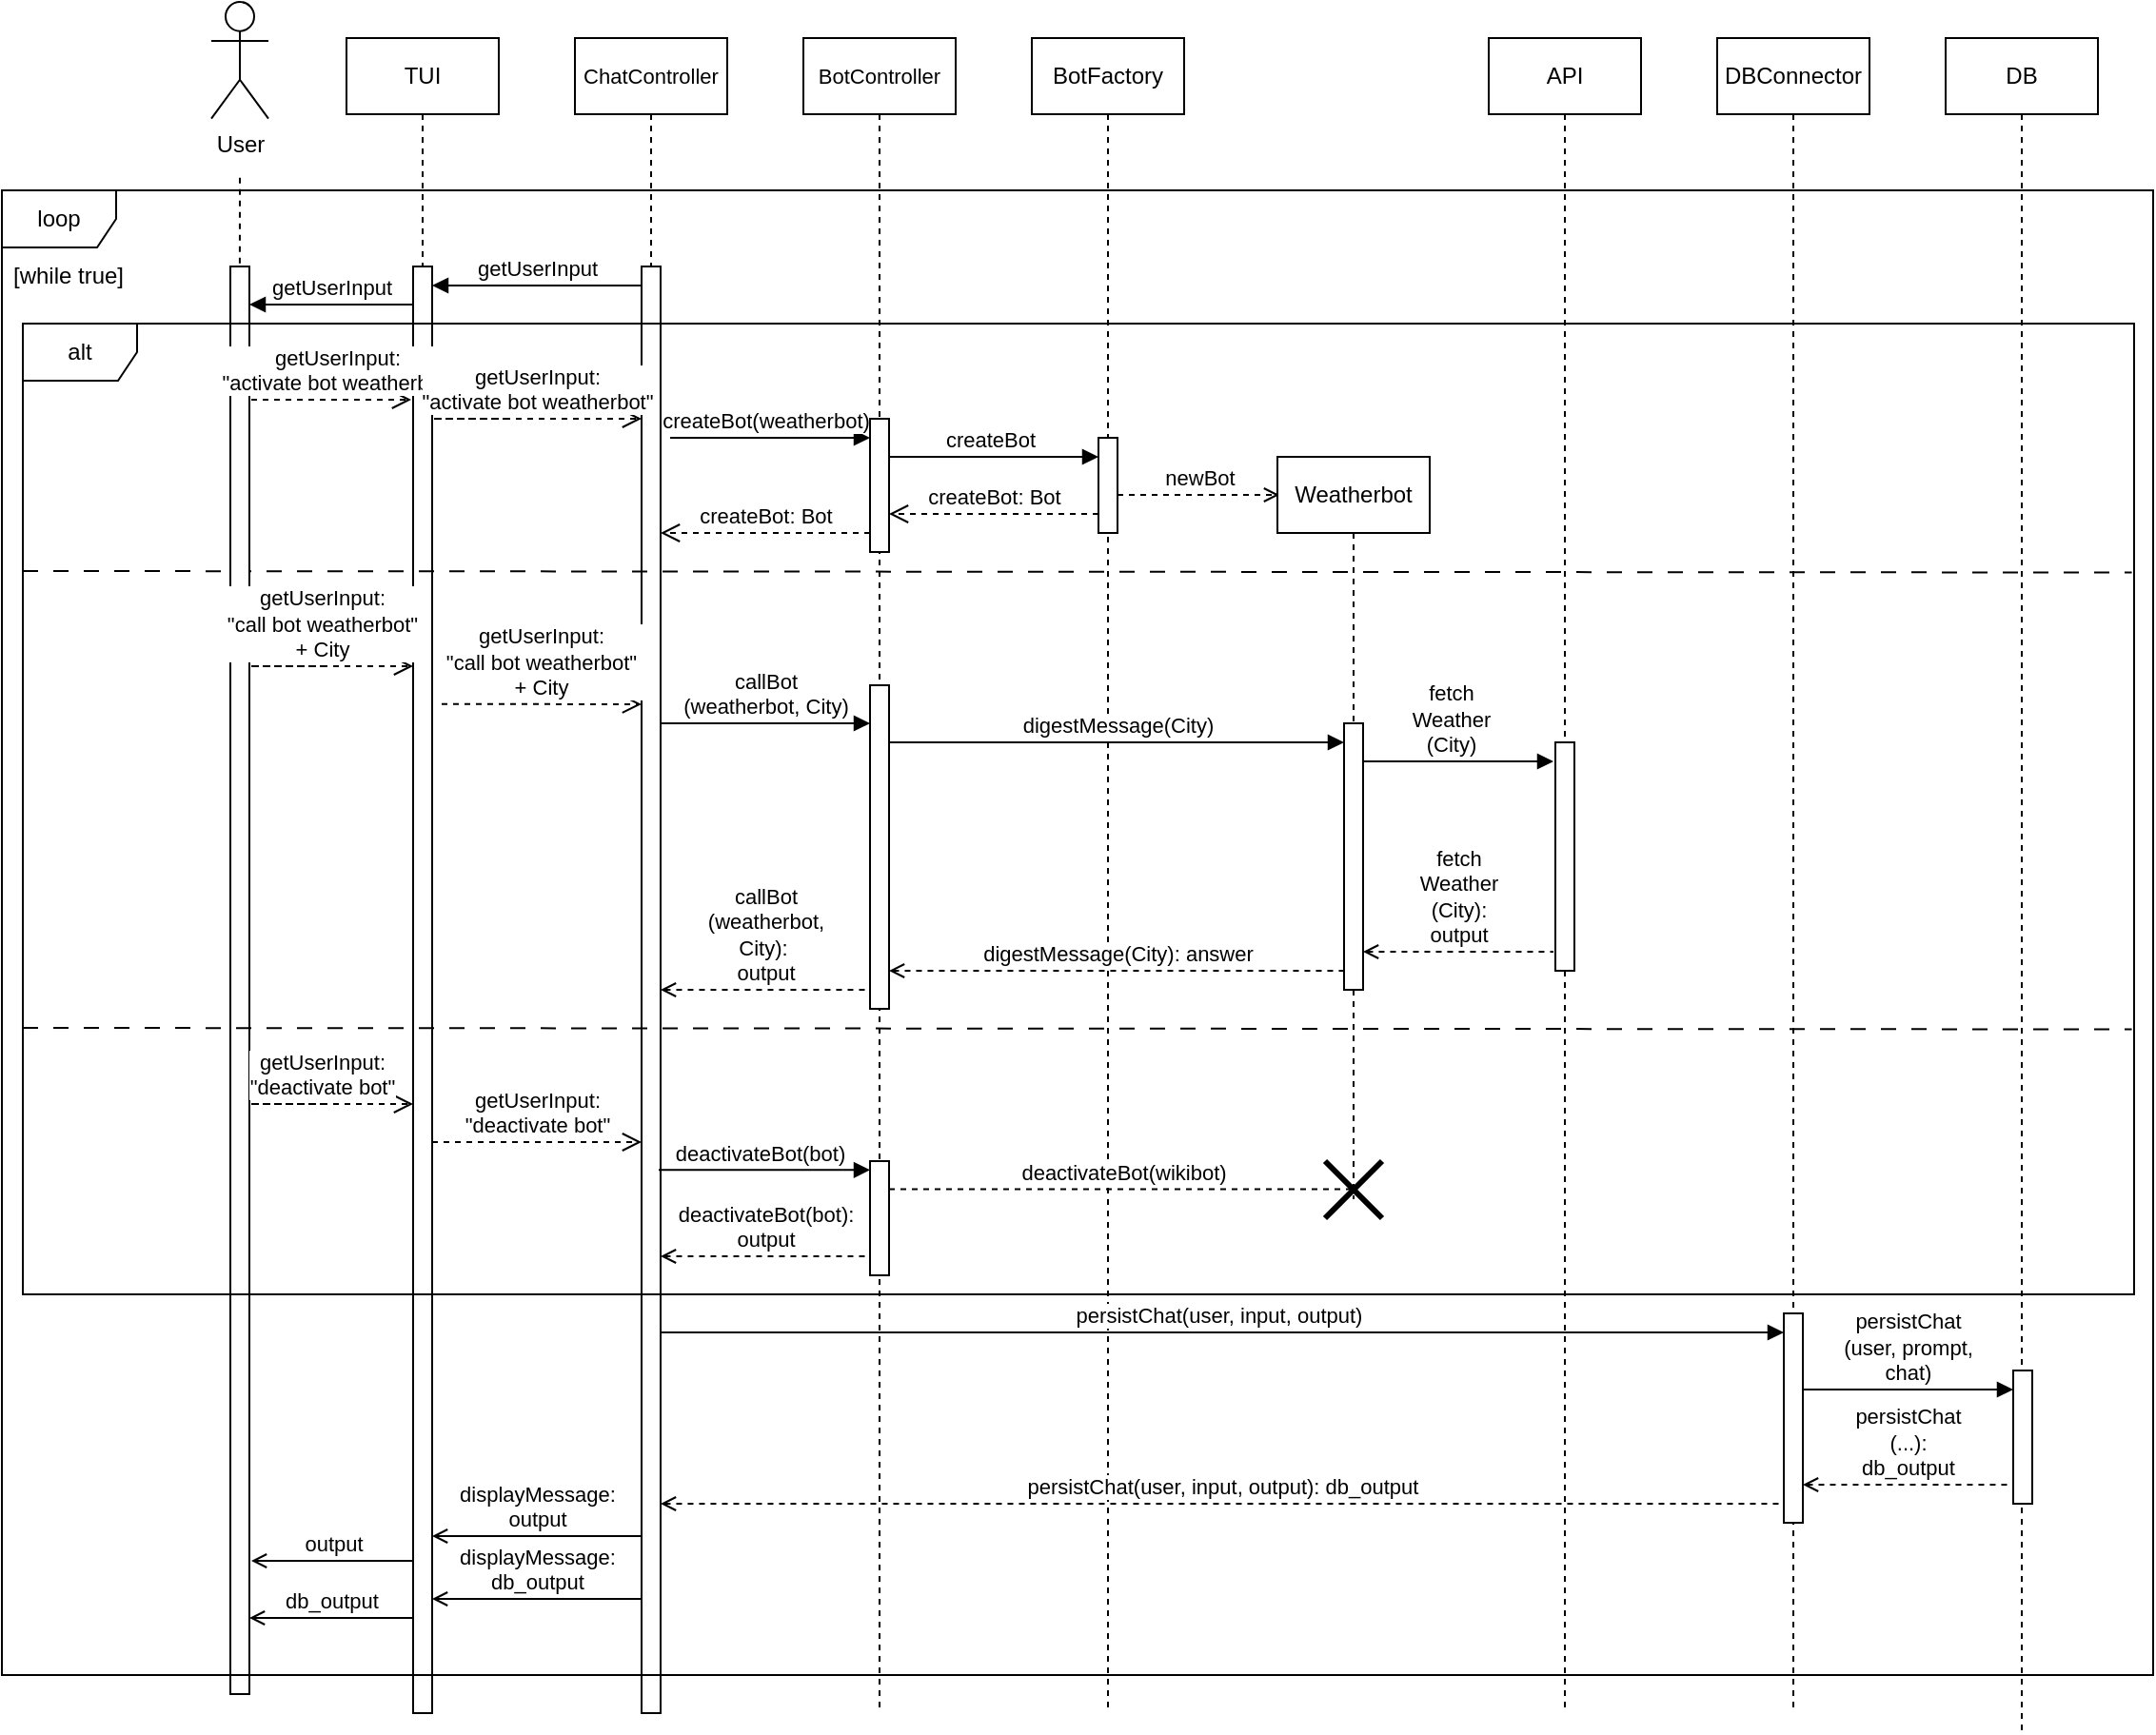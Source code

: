 <mxfile>
    <diagram name="Page-1" id="2YBvvXClWsGukQMizWep">
        <mxGraphModel dx="487" dy="394" grid="1" gridSize="10" guides="1" tooltips="1" connect="1" arrows="1" fold="1" page="1" pageScale="1" pageWidth="1169" pageHeight="827" math="0" shadow="0">
            <root>
                <mxCell id="0"/>
                <mxCell id="1" parent="0"/>
                <mxCell id="gwQ6n7CEZV3wdCFvcfVw-5" value="TUI" style="shape=umlLifeline;perimeter=lifelinePerimeter;whiteSpace=wrap;html=1;container=0;dropTarget=0;collapsible=0;recursiveResize=0;outlineConnect=0;portConstraint=eastwest;newEdgeStyle={&quot;edgeStyle&quot;:&quot;elbowEdgeStyle&quot;,&quot;elbow&quot;:&quot;vertical&quot;,&quot;curved&quot;:0,&quot;rounded&quot;:0};" parent="1" vertex="1">
                    <mxGeometry x="200" y="40" width="80" height="795" as="geometry"/>
                </mxCell>
                <mxCell id="gwQ6n7CEZV3wdCFvcfVw-6" value="" style="html=1;points=[];perimeter=orthogonalPerimeter;outlineConnect=0;targetShapes=umlLifeline;portConstraint=eastwest;newEdgeStyle={&quot;edgeStyle&quot;:&quot;elbowEdgeStyle&quot;,&quot;elbow&quot;:&quot;vertical&quot;,&quot;curved&quot;:0,&quot;rounded&quot;:0};" parent="1" vertex="1">
                    <mxGeometry x="235" y="160" width="10" height="760" as="geometry"/>
                </mxCell>
                <mxCell id="gwQ6n7CEZV3wdCFvcfVw-7" value="&lt;div&gt;&lt;font style=&quot;font-size: 11px;&quot;&gt;ChatController&lt;/font&gt;&lt;/div&gt;" style="shape=umlLifeline;perimeter=lifelinePerimeter;whiteSpace=wrap;html=1;container=0;dropTarget=0;collapsible=0;recursiveResize=0;outlineConnect=0;portConstraint=eastwest;newEdgeStyle={&quot;edgeStyle&quot;:&quot;elbowEdgeStyle&quot;,&quot;elbow&quot;:&quot;vertical&quot;,&quot;curved&quot;:0,&quot;rounded&quot;:0};movable=1;resizable=1;rotatable=1;deletable=1;editable=1;locked=0;connectable=1;" parent="1" vertex="1">
                    <mxGeometry x="320" y="40" width="80" height="880" as="geometry"/>
                </mxCell>
                <mxCell id="gwQ6n7CEZV3wdCFvcfVw-8" value="" style="html=1;points=[];perimeter=orthogonalPerimeter;outlineConnect=0;targetShapes=umlLifeline;portConstraint=eastwest;newEdgeStyle={&quot;edgeStyle&quot;:&quot;elbowEdgeStyle&quot;,&quot;elbow&quot;:&quot;vertical&quot;,&quot;curved&quot;:0,&quot;rounded&quot;:0};" parent="gwQ6n7CEZV3wdCFvcfVw-7" vertex="1">
                    <mxGeometry x="35" y="120" width="10" height="760" as="geometry"/>
                </mxCell>
                <mxCell id="gwQ6n7CEZV3wdCFvcfVw-9" value="&lt;div&gt;&lt;font style=&quot;font-size: 11px;&quot;&gt;BotController&lt;/font&gt;&lt;/div&gt;" style="shape=umlLifeline;perimeter=lifelinePerimeter;whiteSpace=wrap;html=1;container=0;dropTarget=0;collapsible=0;recursiveResize=0;outlineConnect=0;portConstraint=eastwest;newEdgeStyle={&quot;edgeStyle&quot;:&quot;elbowEdgeStyle&quot;,&quot;elbow&quot;:&quot;vertical&quot;,&quot;curved&quot;:0,&quot;rounded&quot;:0};" parent="1" vertex="1">
                    <mxGeometry x="440" y="40" width="80" height="880" as="geometry"/>
                </mxCell>
                <mxCell id="gwQ6n7CEZV3wdCFvcfVw-13" value="&lt;div&gt;BotFactory&lt;/div&gt;" style="shape=umlLifeline;perimeter=lifelinePerimeter;whiteSpace=wrap;html=1;container=0;dropTarget=0;collapsible=0;recursiveResize=0;outlineConnect=0;portConstraint=eastwest;newEdgeStyle={&quot;edgeStyle&quot;:&quot;elbowEdgeStyle&quot;,&quot;elbow&quot;:&quot;vertical&quot;,&quot;curved&quot;:0,&quot;rounded&quot;:0};" parent="1" vertex="1">
                    <mxGeometry x="560" y="40" width="80" height="880" as="geometry"/>
                </mxCell>
                <mxCell id="gwQ6n7CEZV3wdCFvcfVw-16" value="API" style="shape=umlLifeline;perimeter=lifelinePerimeter;whiteSpace=wrap;html=1;container=0;dropTarget=0;collapsible=0;recursiveResize=0;outlineConnect=0;portConstraint=eastwest;newEdgeStyle={&quot;edgeStyle&quot;:&quot;elbowEdgeStyle&quot;,&quot;elbow&quot;:&quot;vertical&quot;,&quot;curved&quot;:0,&quot;rounded&quot;:0};" parent="1" vertex="1">
                    <mxGeometry x="800" y="40" width="80" height="880" as="geometry"/>
                </mxCell>
                <mxCell id="gwQ6n7CEZV3wdCFvcfVw-18" value="DBConnector" style="shape=umlLifeline;perimeter=lifelinePerimeter;whiteSpace=wrap;html=1;container=0;dropTarget=0;collapsible=0;recursiveResize=0;outlineConnect=0;portConstraint=eastwest;newEdgeStyle={&quot;edgeStyle&quot;:&quot;elbowEdgeStyle&quot;,&quot;elbow&quot;:&quot;vertical&quot;,&quot;curved&quot;:0,&quot;rounded&quot;:0};" parent="1" vertex="1">
                    <mxGeometry x="920" y="40" width="80" height="880" as="geometry"/>
                </mxCell>
                <mxCell id="gwQ6n7CEZV3wdCFvcfVw-84" value="" style="html=1;points=[];perimeter=orthogonalPerimeter;outlineConnect=0;targetShapes=umlLifeline;portConstraint=eastwest;newEdgeStyle={&quot;edgeStyle&quot;:&quot;elbowEdgeStyle&quot;,&quot;elbow&quot;:&quot;vertical&quot;,&quot;curved&quot;:0,&quot;rounded&quot;:0};" parent="gwQ6n7CEZV3wdCFvcfVw-18" vertex="1">
                    <mxGeometry x="35" y="670" width="10" height="110" as="geometry"/>
                </mxCell>
                <mxCell id="gwQ6n7CEZV3wdCFvcfVw-19" value="DB" style="shape=umlLifeline;perimeter=lifelinePerimeter;whiteSpace=wrap;html=1;container=0;dropTarget=0;collapsible=0;recursiveResize=0;outlineConnect=0;portConstraint=eastwest;newEdgeStyle={&quot;edgeStyle&quot;:&quot;elbowEdgeStyle&quot;,&quot;elbow&quot;:&quot;vertical&quot;,&quot;curved&quot;:0,&quot;rounded&quot;:0};" parent="1" vertex="1">
                    <mxGeometry x="1040" y="40" width="80" height="890" as="geometry"/>
                </mxCell>
                <mxCell id="gwQ6n7CEZV3wdCFvcfVw-85" value="" style="html=1;points=[];perimeter=orthogonalPerimeter;outlineConnect=0;targetShapes=umlLifeline;portConstraint=eastwest;newEdgeStyle={&quot;edgeStyle&quot;:&quot;elbowEdgeStyle&quot;,&quot;elbow&quot;:&quot;vertical&quot;,&quot;curved&quot;:0,&quot;rounded&quot;:0};" parent="gwQ6n7CEZV3wdCFvcfVw-19" vertex="1">
                    <mxGeometry x="35.5" y="700" width="10" height="70" as="geometry"/>
                </mxCell>
                <mxCell id="gwQ6n7CEZV3wdCFvcfVw-30" value="getUserInput" style="html=1;verticalAlign=bottom;endArrow=none;edgeStyle=elbowEdgeStyle;elbow=vertical;curved=0;rounded=0;startArrow=block;startFill=1;endFill=0;" parent="1" target="gwQ6n7CEZV3wdCFvcfVw-8" edge="1">
                    <mxGeometry relative="1" as="geometry">
                        <mxPoint x="245" y="170" as="sourcePoint"/>
                        <Array as="points">
                            <mxPoint x="285" y="170"/>
                        </Array>
                        <mxPoint x="350" y="170" as="targetPoint"/>
                    </mxGeometry>
                </mxCell>
                <mxCell id="gwQ6n7CEZV3wdCFvcfVw-31" value="getUserInput" style="html=1;verticalAlign=bottom;endArrow=none;edgeStyle=elbowEdgeStyle;elbow=vertical;curved=0;rounded=0;startArrow=block;startFill=1;endFill=0;" parent="1" source="gwQ6n7CEZV3wdCFvcfVw-3" edge="1">
                    <mxGeometry relative="1" as="geometry">
                        <mxPoint x="145" y="180.2" as="sourcePoint"/>
                        <Array as="points"/>
                        <mxPoint x="235" y="180" as="targetPoint"/>
                    </mxGeometry>
                </mxCell>
                <mxCell id="gwQ6n7CEZV3wdCFvcfVw-76" value="persistChat&lt;br&gt;(user, prompt,&lt;br&gt;chat)" style="html=1;verticalAlign=bottom;endArrow=block;edgeStyle=elbowEdgeStyle;elbow=vertical;curved=0;rounded=0;" parent="1" source="gwQ6n7CEZV3wdCFvcfVw-84" target="gwQ6n7CEZV3wdCFvcfVw-85" edge="1">
                    <mxGeometry x="-0.002" relative="1" as="geometry">
                        <mxPoint x="970" y="750" as="sourcePoint"/>
                        <Array as="points">
                            <mxPoint x="970" y="750"/>
                        </Array>
                        <mxPoint x="1045" y="750" as="targetPoint"/>
                        <mxPoint as="offset"/>
                    </mxGeometry>
                </mxCell>
                <mxCell id="gwQ6n7CEZV3wdCFvcfVw-81" value="displayMessage: &lt;br&gt;db_output" style="html=1;verticalAlign=bottom;endArrow=none;edgeStyle=elbowEdgeStyle;elbow=vertical;curved=0;rounded=0;startArrow=open;startFill=0;endFill=0;" parent="1" source="gwQ6n7CEZV3wdCFvcfVw-6" target="gwQ6n7CEZV3wdCFvcfVw-8" edge="1">
                    <mxGeometry relative="1" as="geometry">
                        <mxPoint x="250" y="860" as="sourcePoint"/>
                        <Array as="points">
                            <mxPoint x="304.69" y="860"/>
                        </Array>
                        <mxPoint x="350" y="860" as="targetPoint"/>
                    </mxGeometry>
                </mxCell>
                <mxCell id="gwQ6n7CEZV3wdCFvcfVw-43" value="" style="endArrow=none;html=1;rounded=0;dashed=1;dashPattern=8 8;exitX=0.002;exitY=0.403;exitDx=0;exitDy=0;exitPerimeter=0;entryX=1;entryY=0.404;entryDx=0;entryDy=0;entryPerimeter=0;" parent="1" edge="1">
                    <mxGeometry width="50" height="50" relative="1" as="geometry">
                        <mxPoint x="30.0" y="320" as="sourcePoint"/>
                        <mxPoint x="1137.78" y="320.76" as="targetPoint"/>
                    </mxGeometry>
                </mxCell>
                <mxCell id="gwQ6n7CEZV3wdCFvcfVw-2" value="" style="endArrow=none;dashed=1;html=1;rounded=0;" parent="1" edge="1">
                    <mxGeometry width="50" height="50" relative="1" as="geometry">
                        <mxPoint x="143.91" y="212.326" as="sourcePoint"/>
                        <mxPoint x="144" y="111" as="targetPoint"/>
                    </mxGeometry>
                </mxCell>
                <mxCell id="gwQ6n7CEZV3wdCFvcfVw-4" value="User" style="shape=umlActor;verticalLabelPosition=bottom;verticalAlign=top;html=1;outlineConnect=0;" parent="1" vertex="1">
                    <mxGeometry x="129" y="21" width="30" height="61.32" as="geometry"/>
                </mxCell>
                <mxCell id="gwQ6n7CEZV3wdCFvcfVw-3" value="" style="html=1;points=[];perimeter=orthogonalPerimeter;outlineConnect=0;targetShapes=umlLifeline;portConstraint=eastwest;newEdgeStyle={&quot;edgeStyle&quot;:&quot;elbowEdgeStyle&quot;,&quot;elbow&quot;:&quot;vertical&quot;,&quot;curved&quot;:0,&quot;rounded&quot;:0};" parent="1" vertex="1">
                    <mxGeometry x="139" y="160" width="10" height="750" as="geometry"/>
                </mxCell>
                <mxCell id="gwQ6n7CEZV3wdCFvcfVw-41" value="loop" style="shape=umlFrame;whiteSpace=wrap;html=1;pointerEvents=0;" parent="1" vertex="1">
                    <mxGeometry x="19" y="120" width="1130" height="780" as="geometry"/>
                </mxCell>
                <mxCell id="gwQ6n7CEZV3wdCFvcfVw-42" value="[while true]" style="text;html=1;align=center;verticalAlign=middle;whiteSpace=wrap;rounded=0;" parent="1" vertex="1">
                    <mxGeometry x="19" y="150" width="70" height="30" as="geometry"/>
                </mxCell>
                <mxCell id="gwQ6n7CEZV3wdCFvcfVw-36" value="createBot" style="html=1;verticalAlign=bottom;endArrow=block;edgeStyle=elbowEdgeStyle;elbow=vertical;curved=0;rounded=0;" parent="1" target="gwQ6n7CEZV3wdCFvcfVw-28" edge="1">
                    <mxGeometry relative="1" as="geometry">
                        <mxPoint x="490" y="260" as="sourcePoint"/>
                        <Array as="points">
                            <mxPoint x="485" y="260"/>
                        </Array>
                        <mxPoint x="591" y="260" as="targetPoint"/>
                    </mxGeometry>
                </mxCell>
                <mxCell id="gwQ6n7CEZV3wdCFvcfVw-38" value="newBot" style="html=1;verticalAlign=bottom;endArrow=open;edgeStyle=elbowEdgeStyle;elbow=vertical;curved=0;rounded=0;dashed=1;endFill=0;" parent="1" edge="1">
                    <mxGeometry relative="1" as="geometry">
                        <mxPoint x="605" y="280" as="sourcePoint"/>
                        <Array as="points">
                            <mxPoint x="632.5" y="280"/>
                        </Array>
                        <mxPoint x="690" y="280" as="targetPoint"/>
                    </mxGeometry>
                </mxCell>
                <mxCell id="gwQ6n7CEZV3wdCFvcfVw-14" value="Weatherbot" style="shape=umlLifeline;perimeter=lifelinePerimeter;whiteSpace=wrap;html=1;container=0;dropTarget=0;collapsible=0;recursiveResize=0;outlineConnect=0;portConstraint=eastwest;newEdgeStyle={&quot;edgeStyle&quot;:&quot;elbowEdgeStyle&quot;,&quot;elbow&quot;:&quot;vertical&quot;,&quot;curved&quot;:0,&quot;rounded&quot;:0};" parent="1" vertex="1">
                    <mxGeometry x="689" y="260" width="80" height="390" as="geometry"/>
                </mxCell>
                <mxCell id="gwQ6n7CEZV3wdCFvcfVw-60" value="" style="endArrow=none;html=1;rounded=0;dashed=1;dashPattern=8 8;exitX=0.002;exitY=0.403;exitDx=0;exitDy=0;exitPerimeter=0;entryX=1;entryY=0.404;entryDx=0;entryDy=0;entryPerimeter=0;" parent="1" edge="1">
                    <mxGeometry width="50" height="50" relative="1" as="geometry">
                        <mxPoint x="30" y="560" as="sourcePoint"/>
                        <mxPoint x="1137.78" y="560.76" as="targetPoint"/>
                    </mxGeometry>
                </mxCell>
                <mxCell id="gwQ6n7CEZV3wdCFvcfVw-32" value="alt" style="shape=umlFrame;whiteSpace=wrap;html=1;pointerEvents=0;" parent="1" vertex="1">
                    <mxGeometry x="30" y="190" width="1109" height="510" as="geometry"/>
                </mxCell>
                <mxCell id="gwQ6n7CEZV3wdCFvcfVw-75" value="persistChat(user, input, output)" style="html=1;verticalAlign=bottom;endArrow=block;edgeStyle=elbowEdgeStyle;elbow=vertical;curved=0;rounded=0;" parent="1" edge="1">
                    <mxGeometry x="-0.0" relative="1" as="geometry">
                        <mxPoint x="370" y="720" as="sourcePoint"/>
                        <Array as="points">
                            <mxPoint x="365" y="720"/>
                        </Array>
                        <mxPoint x="955" y="720" as="targetPoint"/>
                        <mxPoint as="offset"/>
                    </mxGeometry>
                </mxCell>
                <mxCell id="gwQ6n7CEZV3wdCFvcfVw-77" value="&lt;div&gt;persistChat&lt;br&gt;(...):&lt;/div&gt;&lt;div&gt;db_output&lt;/div&gt;" style="html=1;verticalAlign=bottom;endArrow=none;edgeStyle=elbowEdgeStyle;elbow=vertical;curved=0;rounded=0;dashed=1;startArrow=open;startFill=0;endFill=0;" parent="1" source="gwQ6n7CEZV3wdCFvcfVw-84" edge="1">
                    <mxGeometry x="-0.002" relative="1" as="geometry">
                        <mxPoint x="1000" y="800" as="sourcePoint"/>
                        <Array as="points">
                            <mxPoint x="1000" y="800"/>
                        </Array>
                        <mxPoint x="1075" y="800" as="targetPoint"/>
                        <mxPoint as="offset"/>
                    </mxGeometry>
                </mxCell>
                <mxCell id="gwQ6n7CEZV3wdCFvcfVw-78" value="persistChat(user, input, output): db_output" style="html=1;verticalAlign=bottom;endArrow=none;edgeStyle=elbowEdgeStyle;elbow=vertical;curved=0;rounded=0;dashed=1;startArrow=open;startFill=0;endFill=0;" parent="1" edge="1">
                    <mxGeometry x="-0.002" relative="1" as="geometry">
                        <mxPoint x="365" y="810" as="sourcePoint"/>
                        <Array as="points">
                            <mxPoint x="365" y="810"/>
                        </Array>
                        <mxPoint x="955" y="810" as="targetPoint"/>
                        <mxPoint as="offset"/>
                    </mxGeometry>
                </mxCell>
                <mxCell id="gwQ6n7CEZV3wdCFvcfVw-79" value="displayMessage: &lt;br&gt;output" style="html=1;verticalAlign=bottom;endArrow=none;edgeStyle=elbowEdgeStyle;elbow=vertical;curved=0;rounded=0;startArrow=open;startFill=0;endFill=0;" parent="1" source="gwQ6n7CEZV3wdCFvcfVw-6" edge="1">
                    <mxGeometry relative="1" as="geometry">
                        <mxPoint x="250" y="827.07" as="sourcePoint"/>
                        <Array as="points"/>
                        <mxPoint x="355" y="826.997" as="targetPoint"/>
                    </mxGeometry>
                </mxCell>
                <mxCell id="gwQ6n7CEZV3wdCFvcfVw-80" value="output" style="html=1;verticalAlign=bottom;endArrow=none;edgeStyle=elbowEdgeStyle;elbow=vertical;curved=0;rounded=0;startArrow=open;startFill=0;endFill=0;" parent="1" target="gwQ6n7CEZV3wdCFvcfVw-6" edge="1">
                    <mxGeometry relative="1" as="geometry">
                        <mxPoint x="150" y="840" as="sourcePoint"/>
                        <Array as="points">
                            <mxPoint x="210" y="840"/>
                        </Array>
                        <mxPoint x="230" y="843" as="targetPoint"/>
                    </mxGeometry>
                </mxCell>
                <mxCell id="gwQ6n7CEZV3wdCFvcfVw-82" value="db_output" style="html=1;verticalAlign=bottom;endArrow=none;edgeStyle=elbowEdgeStyle;elbow=vertical;curved=0;rounded=0;startArrow=open;startFill=0;endFill=0;" parent="1" target="gwQ6n7CEZV3wdCFvcfVw-6" edge="1">
                    <mxGeometry relative="1" as="geometry">
                        <mxPoint x="149" y="870" as="sourcePoint"/>
                        <Array as="points">
                            <mxPoint x="208.69" y="870"/>
                        </Array>
                        <mxPoint x="220" y="870" as="targetPoint"/>
                    </mxGeometry>
                </mxCell>
                <mxCell id="gwQ6n7CEZV3wdCFvcfVw-34" value="getUserInput: &lt;br&gt;&quot;activate bot weatherbot&quot;" style="html=1;verticalAlign=bottom;endArrow=open;dashed=1;endSize=8;edgeStyle=elbowEdgeStyle;elbow=vertical;curved=0;rounded=0;" parent="1" edge="1">
                    <mxGeometry x="0.056" relative="1" as="geometry">
                        <mxPoint x="234" y="229.999" as="targetPoint"/>
                        <Array as="points"/>
                        <mxPoint x="150" y="230" as="sourcePoint"/>
                        <mxPoint as="offset"/>
                    </mxGeometry>
                </mxCell>
                <mxCell id="gwQ6n7CEZV3wdCFvcfVw-33" value="getUserInput: &lt;br&gt;&quot;activate bot weatherbot&quot;" style="html=1;verticalAlign=bottom;endArrow=open;dashed=1;endSize=8;edgeStyle=elbowEdgeStyle;elbow=vertical;curved=0;rounded=0;" parent="1" edge="1">
                    <mxGeometry x="0.267" relative="1" as="geometry">
                        <mxPoint x="355" y="240" as="targetPoint"/>
                        <Array as="points">
                            <mxPoint x="245" y="240.0"/>
                        </Array>
                        <mxPoint x="285" y="240.0" as="sourcePoint"/>
                        <mxPoint as="offset"/>
                    </mxGeometry>
                </mxCell>
                <mxCell id="gwQ6n7CEZV3wdCFvcfVw-35" value="createBot(weatherbot)" style="html=1;verticalAlign=bottom;endArrow=block;edgeStyle=elbowEdgeStyle;elbow=vertical;curved=0;rounded=0;" parent="1" edge="1">
                    <mxGeometry x="0.241" relative="1" as="geometry">
                        <mxPoint x="410" y="250" as="sourcePoint"/>
                        <Array as="points">
                            <mxPoint x="370" y="250"/>
                        </Array>
                        <mxPoint x="475" y="250" as="targetPoint"/>
                        <mxPoint as="offset"/>
                    </mxGeometry>
                </mxCell>
                <mxCell id="gwQ6n7CEZV3wdCFvcfVw-11" value="" style="html=1;points=[];perimeter=orthogonalPerimeter;outlineConnect=0;targetShapes=umlLifeline;portConstraint=eastwest;newEdgeStyle={&quot;edgeStyle&quot;:&quot;elbowEdgeStyle&quot;,&quot;elbow&quot;:&quot;vertical&quot;,&quot;curved&quot;:0,&quot;rounded&quot;:0};" parent="1" vertex="1">
                    <mxGeometry x="475" y="240" width="10" height="70" as="geometry"/>
                </mxCell>
                <mxCell id="gwQ6n7CEZV3wdCFvcfVw-28" value="" style="html=1;points=[];perimeter=orthogonalPerimeter;outlineConnect=0;targetShapes=umlLifeline;portConstraint=eastwest;newEdgeStyle={&quot;edgeStyle&quot;:&quot;elbowEdgeStyle&quot;,&quot;elbow&quot;:&quot;vertical&quot;,&quot;curved&quot;:0,&quot;rounded&quot;:0};" parent="1" vertex="1">
                    <mxGeometry x="595" y="250" width="10" height="50" as="geometry"/>
                </mxCell>
                <mxCell id="gwQ6n7CEZV3wdCFvcfVw-37" value="createBot: Bot" style="html=1;verticalAlign=bottom;endArrow=open;dashed=1;endSize=8;edgeStyle=elbowEdgeStyle;elbow=vertical;curved=0;rounded=0;" parent="1" source="gwQ6n7CEZV3wdCFvcfVw-28" target="gwQ6n7CEZV3wdCFvcfVw-11" edge="1">
                    <mxGeometry relative="1" as="geometry">
                        <mxPoint x="490" y="290" as="targetPoint"/>
                        <Array as="points">
                            <mxPoint x="489" y="290"/>
                        </Array>
                        <mxPoint x="590" y="290" as="sourcePoint"/>
                    </mxGeometry>
                </mxCell>
                <mxCell id="gwQ6n7CEZV3wdCFvcfVw-39" value="createBot: Bot" style="html=1;verticalAlign=bottom;endArrow=open;dashed=1;endSize=8;edgeStyle=elbowEdgeStyle;elbow=vertical;curved=0;rounded=0;" parent="1" edge="1">
                    <mxGeometry relative="1" as="geometry">
                        <mxPoint x="365" y="300" as="targetPoint"/>
                        <Array as="points">
                            <mxPoint x="465" y="300"/>
                        </Array>
                        <mxPoint x="475" y="300" as="sourcePoint"/>
                    </mxGeometry>
                </mxCell>
                <mxCell id="gwQ6n7CEZV3wdCFvcfVw-56" value="" style="html=1;points=[];perimeter=orthogonalPerimeter;outlineConnect=0;targetShapes=umlLifeline;portConstraint=eastwest;newEdgeStyle={&quot;edgeStyle&quot;:&quot;elbowEdgeStyle&quot;,&quot;elbow&quot;:&quot;vertical&quot;,&quot;curved&quot;:0,&quot;rounded&quot;:0};" parent="1" vertex="1">
                    <mxGeometry x="475" y="380" width="10" height="170" as="geometry"/>
                </mxCell>
                <mxCell id="gwQ6n7CEZV3wdCFvcfVw-17" value="" style="html=1;points=[];perimeter=orthogonalPerimeter;outlineConnect=0;targetShapes=umlLifeline;portConstraint=eastwest;newEdgeStyle={&quot;edgeStyle&quot;:&quot;elbowEdgeStyle&quot;,&quot;elbow&quot;:&quot;vertical&quot;,&quot;curved&quot;:0,&quot;rounded&quot;:0};" parent="1" vertex="1">
                    <mxGeometry x="835" y="410" width="10" height="120" as="geometry"/>
                </mxCell>
                <mxCell id="gwQ6n7CEZV3wdCFvcfVw-15" value="" style="html=1;points=[];perimeter=orthogonalPerimeter;outlineConnect=0;targetShapes=umlLifeline;portConstraint=eastwest;newEdgeStyle={&quot;edgeStyle&quot;:&quot;elbowEdgeStyle&quot;,&quot;elbow&quot;:&quot;vertical&quot;,&quot;curved&quot;:0,&quot;rounded&quot;:0};" parent="1" vertex="1">
                    <mxGeometry x="724" y="400" width="10" height="140" as="geometry"/>
                </mxCell>
                <mxCell id="gwQ6n7CEZV3wdCFvcfVw-45" value="getUserInput:&lt;br&gt;&amp;nbsp;&quot;call bot weatherbot&quot;&amp;nbsp;&lt;div&gt;+ City&lt;/div&gt;" style="html=1;verticalAlign=bottom;endArrow=open;dashed=1;endSize=8;edgeStyle=elbowEdgeStyle;elbow=vertical;curved=0;rounded=0;" parent="1" edge="1">
                    <mxGeometry x="0.231" relative="1" as="geometry">
                        <mxPoint x="235" y="370" as="targetPoint"/>
                        <Array as="points">
                            <mxPoint x="149" y="370"/>
                        </Array>
                        <mxPoint x="189" y="370" as="sourcePoint"/>
                        <mxPoint as="offset"/>
                    </mxGeometry>
                </mxCell>
                <mxCell id="gwQ6n7CEZV3wdCFvcfVw-46" value="getUserInput:&lt;br&gt;&amp;nbsp;&quot;call bot weatherbot&quot;&amp;nbsp;&lt;div&gt;+ City&lt;/div&gt;" style="html=1;verticalAlign=bottom;endArrow=open;dashed=1;endSize=8;edgeStyle=elbowEdgeStyle;elbow=vertical;curved=0;rounded=0;" parent="1" edge="1">
                    <mxGeometry relative="1" as="geometry">
                        <mxPoint x="355" y="389.86" as="targetPoint"/>
                        <Array as="points"/>
                        <mxPoint x="250" y="389.86" as="sourcePoint"/>
                        <mxPoint as="offset"/>
                    </mxGeometry>
                </mxCell>
                <mxCell id="gwQ6n7CEZV3wdCFvcfVw-51" value="&lt;font&gt;fetch&lt;br&gt;Weather&lt;br&gt;(City)&lt;/font&gt;" style="html=1;verticalAlign=bottom;endArrow=block;edgeStyle=elbowEdgeStyle;elbow=vertical;curved=0;rounded=0;" parent="1" edge="1">
                    <mxGeometry x="-0.08" relative="1" as="geometry">
                        <mxPoint x="734" y="420.0" as="sourcePoint"/>
                        <Array as="points">
                            <mxPoint x="744" y="420.0"/>
                        </Array>
                        <mxPoint x="834" y="420.0" as="targetPoint"/>
                        <mxPoint as="offset"/>
                    </mxGeometry>
                </mxCell>
                <mxCell id="gwQ6n7CEZV3wdCFvcfVw-52" value="fetch&lt;br&gt;Weather&lt;br&gt;(City):&lt;div&gt;output&lt;/div&gt;" style="html=1;verticalAlign=bottom;endArrow=none;edgeStyle=elbowEdgeStyle;elbow=vertical;curved=0;rounded=0;dashed=1;startArrow=open;startFill=0;endFill=0;" parent="1" edge="1">
                    <mxGeometry relative="1" as="geometry">
                        <mxPoint x="734" y="520" as="sourcePoint"/>
                        <Array as="points">
                            <mxPoint x="739" y="520"/>
                        </Array>
                        <mxPoint x="834" y="520" as="targetPoint"/>
                    </mxGeometry>
                </mxCell>
                <mxCell id="gwQ6n7CEZV3wdCFvcfVw-53" value="digestMessage(City): answer" style="html=1;verticalAlign=bottom;endArrow=none;edgeStyle=elbowEdgeStyle;elbow=vertical;curved=0;rounded=0;startArrow=open;startFill=0;dashed=1;endFill=0;" parent="1" source="gwQ6n7CEZV3wdCFvcfVw-56" edge="1">
                    <mxGeometry relative="1" as="geometry">
                        <mxPoint x="500" y="530" as="sourcePoint"/>
                        <Array as="points"/>
                        <mxPoint x="724" y="530" as="targetPoint"/>
                    </mxGeometry>
                </mxCell>
                <mxCell id="gwQ6n7CEZV3wdCFvcfVw-47" value="callBot&lt;br&gt;(weatherbot, City)" style="html=1;verticalAlign=bottom;endArrow=block;edgeStyle=elbowEdgeStyle;elbow=vertical;curved=0;rounded=0;" parent="1" edge="1">
                    <mxGeometry relative="1" as="geometry">
                        <mxPoint x="365" y="400" as="sourcePoint"/>
                        <Array as="points">
                            <mxPoint x="375" y="400"/>
                        </Array>
                        <mxPoint x="475" y="400" as="targetPoint"/>
                    </mxGeometry>
                </mxCell>
                <mxCell id="gwQ6n7CEZV3wdCFvcfVw-49" value="digestMessage(City)" style="html=1;verticalAlign=bottom;endArrow=block;edgeStyle=elbowEdgeStyle;elbow=vertical;curved=0;rounded=0;" parent="1" source="gwQ6n7CEZV3wdCFvcfVw-56" target="gwQ6n7CEZV3wdCFvcfVw-15" edge="1">
                    <mxGeometry relative="1" as="geometry">
                        <mxPoint x="490" y="410" as="sourcePoint"/>
                        <Array as="points">
                            <mxPoint x="495" y="410"/>
                        </Array>
                        <mxPoint x="720" y="410" as="targetPoint"/>
                    </mxGeometry>
                </mxCell>
                <mxCell id="gwQ6n7CEZV3wdCFvcfVw-54" value="callBot&lt;br&gt;(weatherbot, &lt;br&gt;City):&amp;nbsp;&lt;br&gt;output" style="html=1;verticalAlign=bottom;endArrow=none;edgeStyle=elbowEdgeStyle;elbow=vertical;curved=0;rounded=0;dashed=1;startArrow=open;startFill=0;endFill=0;" parent="1" target="gwQ6n7CEZV3wdCFvcfVw-56" edge="1">
                    <mxGeometry relative="1" as="geometry">
                        <mxPoint x="365" y="540" as="sourcePoint"/>
                        <Array as="points">
                            <mxPoint x="375" y="540"/>
                        </Array>
                        <mxPoint x="470" y="540" as="targetPoint"/>
                    </mxGeometry>
                </mxCell>
                <mxCell id="gwQ6n7CEZV3wdCFvcfVw-61" value="getUserInput: &lt;br&gt;&quot;deactivate bot&quot;" style="html=1;verticalAlign=bottom;endArrow=open;dashed=1;endSize=8;edgeStyle=elbowEdgeStyle;elbow=vertical;curved=0;rounded=0;" parent="1" edge="1">
                    <mxGeometry x="0.231" relative="1" as="geometry">
                        <mxPoint x="235" y="600" as="targetPoint"/>
                        <Array as="points">
                            <mxPoint x="149" y="600"/>
                        </Array>
                        <mxPoint x="189" y="600" as="sourcePoint"/>
                        <mxPoint as="offset"/>
                    </mxGeometry>
                </mxCell>
                <mxCell id="gwQ6n7CEZV3wdCFvcfVw-62" value="getUserInput: &lt;br&gt;&quot;deactivate bot&quot;" style="html=1;verticalAlign=bottom;endArrow=open;dashed=1;endSize=8;edgeStyle=elbowEdgeStyle;elbow=vertical;curved=0;rounded=0;" parent="1" edge="1">
                    <mxGeometry relative="1" as="geometry">
                        <mxPoint x="355" y="620" as="targetPoint"/>
                        <Array as="points"/>
                        <mxPoint x="245" y="620" as="sourcePoint"/>
                        <mxPoint as="offset"/>
                    </mxGeometry>
                </mxCell>
                <mxCell id="gwQ6n7CEZV3wdCFvcfVw-63" value="deactivateBot(bot)" style="html=1;verticalAlign=bottom;endArrow=block;edgeStyle=elbowEdgeStyle;elbow=vertical;curved=0;rounded=0;" parent="1" target="gwQ6n7CEZV3wdCFvcfVw-67" edge="1">
                    <mxGeometry relative="1" as="geometry">
                        <mxPoint x="370" y="634.66" as="sourcePoint"/>
                        <Array as="points">
                            <mxPoint x="364" y="634.66"/>
                        </Array>
                        <mxPoint x="509" y="634.66" as="targetPoint"/>
                    </mxGeometry>
                </mxCell>
                <mxCell id="gwQ6n7CEZV3wdCFvcfVw-64" value="" style="shape=umlDestroy;whiteSpace=wrap;html=1;strokeWidth=3;targetShapes=umlLifeline;" parent="1" vertex="1">
                    <mxGeometry x="714" y="630" width="30" height="30" as="geometry"/>
                </mxCell>
                <mxCell id="gwQ6n7CEZV3wdCFvcfVw-65" value="deactivateBot(wikibot)" style="html=1;verticalAlign=bottom;endArrow=none;edgeStyle=elbowEdgeStyle;elbow=vertical;curved=0;rounded=0;dashed=1;endFill=0;" parent="1" edge="1">
                    <mxGeometry x="-0.001" relative="1" as="geometry">
                        <mxPoint x="485" y="644.71" as="sourcePoint"/>
                        <Array as="points">
                            <mxPoint x="510" y="644.71"/>
                            <mxPoint x="920" y="659.46"/>
                        </Array>
                        <mxPoint x="730" y="644.71" as="targetPoint"/>
                        <mxPoint as="offset"/>
                    </mxGeometry>
                </mxCell>
                <mxCell id="gwQ6n7CEZV3wdCFvcfVw-67" value="" style="html=1;points=[];perimeter=orthogonalPerimeter;outlineConnect=0;targetShapes=umlLifeline;portConstraint=eastwest;newEdgeStyle={&quot;edgeStyle&quot;:&quot;elbowEdgeStyle&quot;,&quot;elbow&quot;:&quot;vertical&quot;,&quot;curved&quot;:0,&quot;rounded&quot;:0};" parent="1" vertex="1">
                    <mxGeometry x="475" y="630" width="10" height="60" as="geometry"/>
                </mxCell>
                <mxCell id="gwQ6n7CEZV3wdCFvcfVw-66" value="deactivateBot(bot): &lt;br&gt;output" style="html=1;verticalAlign=bottom;endArrow=none;edgeStyle=elbowEdgeStyle;elbow=vertical;curved=0;rounded=0;dashed=1;startArrow=open;startFill=0;endFill=0;" parent="1" target="gwQ6n7CEZV3wdCFvcfVw-67" edge="1">
                    <mxGeometry relative="1" as="geometry">
                        <mxPoint x="365" y="680" as="sourcePoint"/>
                        <Array as="points">
                            <mxPoint x="470" y="680"/>
                        </Array>
                        <mxPoint x="465" y="680.0" as="targetPoint"/>
                    </mxGeometry>
                </mxCell>
            </root>
        </mxGraphModel>
    </diagram>
</mxfile>
